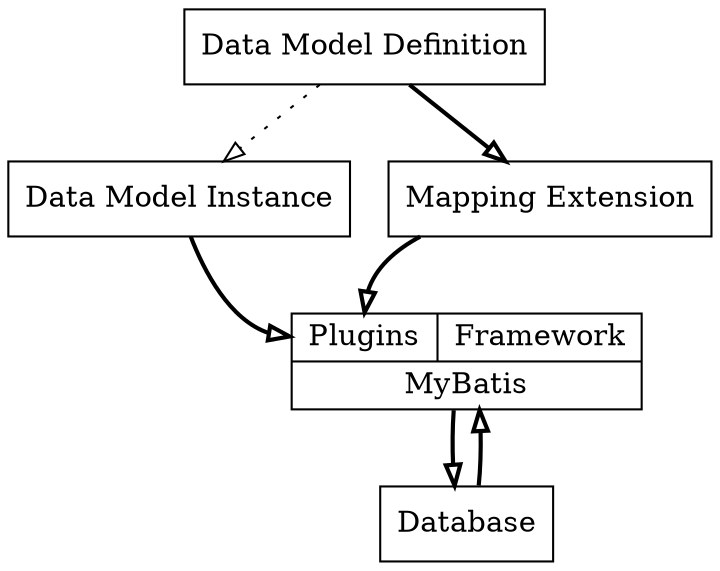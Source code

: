 digraph G{  
    node[  
        shape="record"  
    ]
    DataModelDefinition[
        label="{Data Model Definition}"
    ]

    DataModelInstance[
        label="{Data Model Instance}"
    ]

    MappingExtension[
        label="{Mapping Extension}"
    ]

    MyBatis[
        label="{{<P>Plugins|Framework}|MyBatis}"
    ]

    Database[
        label="{Database}"
    ]
   
    edge[  
        arrowhead="empty"
        style="bold"
        label=""  
    ]
    DataModelDefinition->MappingExtension

    edge[
        arrowhead="empty"
        style="bold"
        label=""
    ]
    DataModelInstance->MyBatis:P

    edge[
        arrowhead="empty"
        style="bold"
        label=""
    ]
    MappingExtension->MyBatis:P
    
    edge[
        arrowhead="empty"
        style="bold"
        label=""
    ]
    MyBatis->Database

    edge[
        arrowhead="empty"
        style="bold"
        label=""
    ]
    Database->MyBatis

    edge[
        arrowhead="empty"
        style="dotted"
        label=""
    ]
    DataModelDefinition->DataModelInstance

}  

